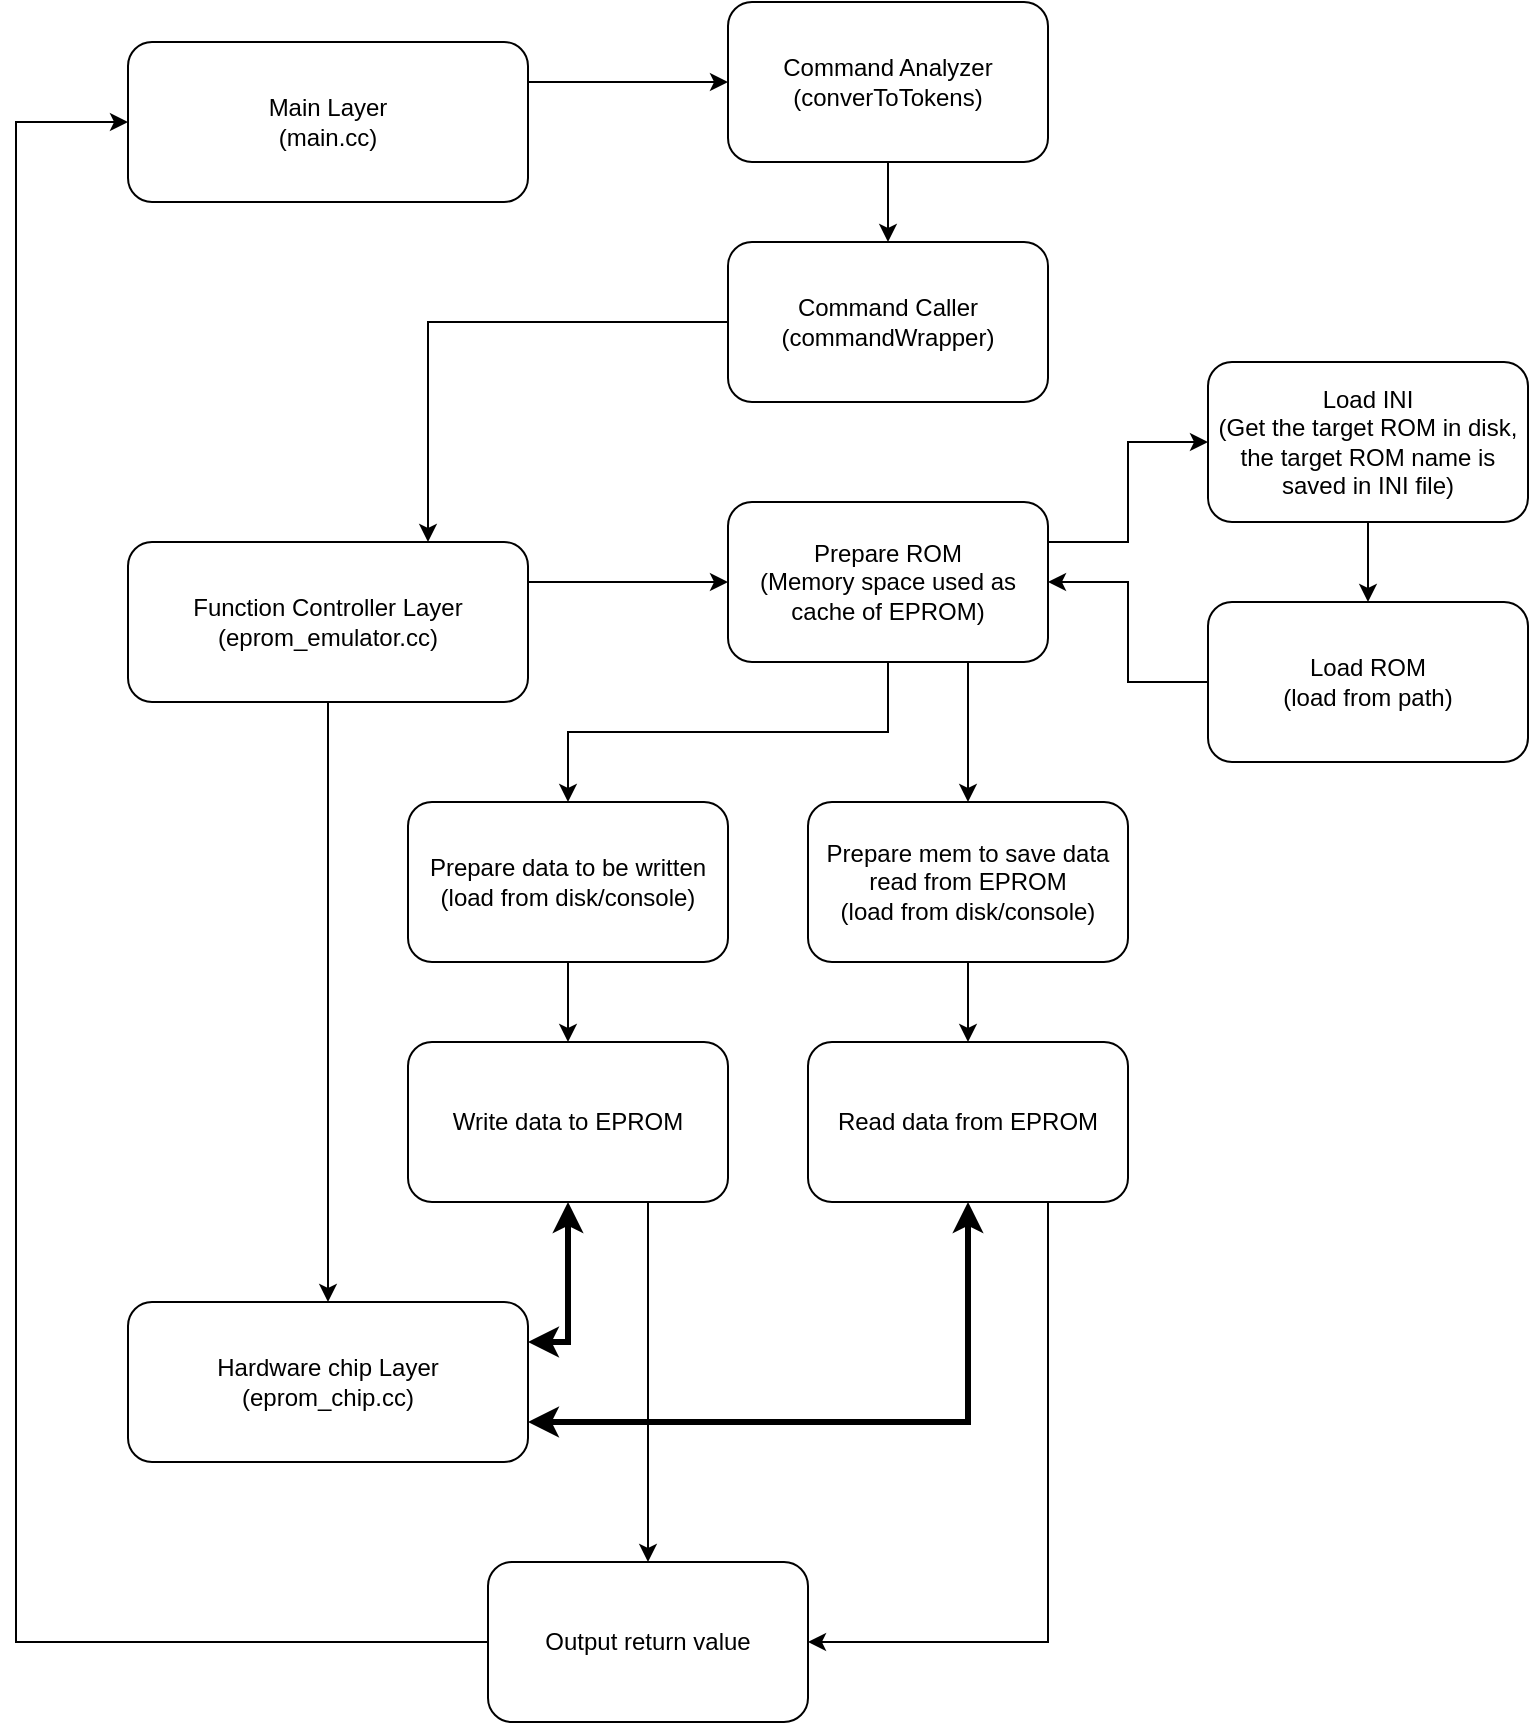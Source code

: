 <mxfile version="14.1.5" type="device"><diagram id="ZDOV2TPDsF0mRq7kVGei" name="Page-1"><mxGraphModel dx="1072" dy="952" grid="0" gridSize="10" guides="1" tooltips="1" connect="1" arrows="1" fold="1" page="1" pageScale="1" pageWidth="827" pageHeight="1169" math="0" shadow="0"><root><mxCell id="0"/><mxCell id="1" parent="0"/><mxCell id="CofY13Fml6t-Z5C0bl8H-8" style="edgeStyle=orthogonalEdgeStyle;rounded=0;orthogonalLoop=1;jettySize=auto;html=1;exitX=1;exitY=0.25;exitDx=0;exitDy=0;entryX=0;entryY=0.5;entryDx=0;entryDy=0;" edge="1" parent="1" source="CofY13Fml6t-Z5C0bl8H-1" target="CofY13Fml6t-Z5C0bl8H-5"><mxGeometry relative="1" as="geometry"/></mxCell><mxCell id="CofY13Fml6t-Z5C0bl8H-1" value="Main Layer&lt;br&gt;(main.cc)" style="rounded=1;whiteSpace=wrap;html=1;" vertex="1" parent="1"><mxGeometry x="100" y="40" width="200" height="80" as="geometry"/></mxCell><mxCell id="CofY13Fml6t-Z5C0bl8H-23" style="edgeStyle=orthogonalEdgeStyle;rounded=0;orthogonalLoop=1;jettySize=auto;html=1;exitX=1;exitY=0.25;exitDx=0;exitDy=0;" edge="1" parent="1" source="CofY13Fml6t-Z5C0bl8H-2" target="CofY13Fml6t-Z5C0bl8H-15"><mxGeometry relative="1" as="geometry"/></mxCell><mxCell id="CofY13Fml6t-Z5C0bl8H-35" style="edgeStyle=orthogonalEdgeStyle;rounded=0;orthogonalLoop=1;jettySize=auto;html=1;exitX=0.5;exitY=1;exitDx=0;exitDy=0;" edge="1" parent="1" source="CofY13Fml6t-Z5C0bl8H-2" target="CofY13Fml6t-Z5C0bl8H-4"><mxGeometry relative="1" as="geometry"/></mxCell><mxCell id="CofY13Fml6t-Z5C0bl8H-2" value="Function Controller Layer&lt;br&gt;(eprom_emulator.cc)" style="rounded=1;whiteSpace=wrap;html=1;" vertex="1" parent="1"><mxGeometry x="100" y="290" width="200" height="80" as="geometry"/></mxCell><mxCell id="CofY13Fml6t-Z5C0bl8H-4" value="Hardware chip Layer&lt;br&gt;(eprom_chip.cc)" style="rounded=1;whiteSpace=wrap;html=1;" vertex="1" parent="1"><mxGeometry x="100" y="670" width="200" height="80" as="geometry"/></mxCell><mxCell id="CofY13Fml6t-Z5C0bl8H-7" style="edgeStyle=orthogonalEdgeStyle;rounded=0;orthogonalLoop=1;jettySize=auto;html=1;exitX=0.5;exitY=1;exitDx=0;exitDy=0;" edge="1" parent="1" source="CofY13Fml6t-Z5C0bl8H-5" target="CofY13Fml6t-Z5C0bl8H-6"><mxGeometry relative="1" as="geometry"/></mxCell><mxCell id="CofY13Fml6t-Z5C0bl8H-5" value="Command Analyzer&lt;br&gt;(converToTokens)" style="rounded=1;whiteSpace=wrap;html=1;" vertex="1" parent="1"><mxGeometry x="400" y="20" width="160" height="80" as="geometry"/></mxCell><mxCell id="CofY13Fml6t-Z5C0bl8H-40" style="edgeStyle=orthogonalEdgeStyle;rounded=0;orthogonalLoop=1;jettySize=auto;html=1;exitX=0;exitY=0.5;exitDx=0;exitDy=0;entryX=0.75;entryY=0;entryDx=0;entryDy=0;startArrow=none;startFill=0;" edge="1" parent="1" source="CofY13Fml6t-Z5C0bl8H-6" target="CofY13Fml6t-Z5C0bl8H-2"><mxGeometry relative="1" as="geometry"/></mxCell><mxCell id="CofY13Fml6t-Z5C0bl8H-6" value="Command Caller&lt;br&gt;(commandWrapper)" style="rounded=1;whiteSpace=wrap;html=1;" vertex="1" parent="1"><mxGeometry x="400" y="140" width="160" height="80" as="geometry"/></mxCell><mxCell id="CofY13Fml6t-Z5C0bl8H-21" style="edgeStyle=orthogonalEdgeStyle;rounded=0;orthogonalLoop=1;jettySize=auto;html=1;exitX=0.5;exitY=1;exitDx=0;exitDy=0;entryX=0.5;entryY=0;entryDx=0;entryDy=0;" edge="1" parent="1" source="CofY13Fml6t-Z5C0bl8H-14" target="CofY13Fml6t-Z5C0bl8H-18"><mxGeometry relative="1" as="geometry"/></mxCell><mxCell id="CofY13Fml6t-Z5C0bl8H-14" value="Load INI&lt;br&gt;(Get the target ROM in disk, the target ROM name is saved in INI file)" style="rounded=1;whiteSpace=wrap;html=1;" vertex="1" parent="1"><mxGeometry x="640" y="200" width="160" height="80" as="geometry"/></mxCell><mxCell id="CofY13Fml6t-Z5C0bl8H-20" style="edgeStyle=orthogonalEdgeStyle;rounded=0;orthogonalLoop=1;jettySize=auto;html=1;exitX=1;exitY=0.25;exitDx=0;exitDy=0;entryX=0;entryY=0.5;entryDx=0;entryDy=0;" edge="1" parent="1" source="CofY13Fml6t-Z5C0bl8H-15" target="CofY13Fml6t-Z5C0bl8H-14"><mxGeometry relative="1" as="geometry"/></mxCell><mxCell id="CofY13Fml6t-Z5C0bl8H-26" style="edgeStyle=orthogonalEdgeStyle;rounded=0;orthogonalLoop=1;jettySize=auto;html=1;exitX=0.5;exitY=1;exitDx=0;exitDy=0;" edge="1" parent="1" source="CofY13Fml6t-Z5C0bl8H-15" target="CofY13Fml6t-Z5C0bl8H-24"><mxGeometry relative="1" as="geometry"/></mxCell><mxCell id="CofY13Fml6t-Z5C0bl8H-27" style="edgeStyle=orthogonalEdgeStyle;rounded=0;orthogonalLoop=1;jettySize=auto;html=1;exitX=0.75;exitY=1;exitDx=0;exitDy=0;" edge="1" parent="1" source="CofY13Fml6t-Z5C0bl8H-15" target="CofY13Fml6t-Z5C0bl8H-25"><mxGeometry relative="1" as="geometry"/></mxCell><mxCell id="CofY13Fml6t-Z5C0bl8H-15" value="Prepare ROM&lt;br&gt;(Memory space used as cache of EPROM)" style="rounded=1;whiteSpace=wrap;html=1;" vertex="1" parent="1"><mxGeometry x="400" y="270" width="160" height="80" as="geometry"/></mxCell><mxCell id="CofY13Fml6t-Z5C0bl8H-22" style="edgeStyle=orthogonalEdgeStyle;rounded=0;orthogonalLoop=1;jettySize=auto;html=1;exitX=0;exitY=0.5;exitDx=0;exitDy=0;entryX=1;entryY=0.5;entryDx=0;entryDy=0;" edge="1" parent="1" source="CofY13Fml6t-Z5C0bl8H-18" target="CofY13Fml6t-Z5C0bl8H-15"><mxGeometry relative="1" as="geometry"/></mxCell><mxCell id="CofY13Fml6t-Z5C0bl8H-18" value="Load ROM&lt;br&gt;(load from path)" style="rounded=1;whiteSpace=wrap;html=1;" vertex="1" parent="1"><mxGeometry x="640" y="320" width="160" height="80" as="geometry"/></mxCell><mxCell id="CofY13Fml6t-Z5C0bl8H-31" style="edgeStyle=orthogonalEdgeStyle;rounded=0;orthogonalLoop=1;jettySize=auto;html=1;exitX=0.5;exitY=1;exitDx=0;exitDy=0;" edge="1" parent="1" source="CofY13Fml6t-Z5C0bl8H-24" target="CofY13Fml6t-Z5C0bl8H-29"><mxGeometry relative="1" as="geometry"/></mxCell><mxCell id="CofY13Fml6t-Z5C0bl8H-24" value="Prepare data to be written&lt;br&gt;(load from disk/console)" style="rounded=1;whiteSpace=wrap;html=1;" vertex="1" parent="1"><mxGeometry x="240" y="420" width="160" height="80" as="geometry"/></mxCell><mxCell id="CofY13Fml6t-Z5C0bl8H-32" style="edgeStyle=orthogonalEdgeStyle;rounded=0;orthogonalLoop=1;jettySize=auto;html=1;exitX=0.5;exitY=1;exitDx=0;exitDy=0;" edge="1" parent="1" source="CofY13Fml6t-Z5C0bl8H-25" target="CofY13Fml6t-Z5C0bl8H-30"><mxGeometry relative="1" as="geometry"/></mxCell><mxCell id="CofY13Fml6t-Z5C0bl8H-25" value="Prepare mem to save data read from EPROM&lt;br&gt;(load from disk/console)" style="rounded=1;whiteSpace=wrap;html=1;" vertex="1" parent="1"><mxGeometry x="440" y="420" width="160" height="80" as="geometry"/></mxCell><mxCell id="CofY13Fml6t-Z5C0bl8H-33" style="edgeStyle=orthogonalEdgeStyle;rounded=0;orthogonalLoop=1;jettySize=auto;html=1;exitX=0.5;exitY=1;exitDx=0;exitDy=0;entryX=1;entryY=0.25;entryDx=0;entryDy=0;startArrow=classic;startFill=1;strokeWidth=3;" edge="1" parent="1" source="CofY13Fml6t-Z5C0bl8H-29" target="CofY13Fml6t-Z5C0bl8H-4"><mxGeometry relative="1" as="geometry"/></mxCell><mxCell id="CofY13Fml6t-Z5C0bl8H-37" style="edgeStyle=orthogonalEdgeStyle;rounded=0;orthogonalLoop=1;jettySize=auto;html=1;exitX=0.75;exitY=1;exitDx=0;exitDy=0;" edge="1" parent="1" source="CofY13Fml6t-Z5C0bl8H-29" target="CofY13Fml6t-Z5C0bl8H-36"><mxGeometry relative="1" as="geometry"/></mxCell><mxCell id="CofY13Fml6t-Z5C0bl8H-29" value="Write data to EPROM" style="rounded=1;whiteSpace=wrap;html=1;" vertex="1" parent="1"><mxGeometry x="240" y="540" width="160" height="80" as="geometry"/></mxCell><mxCell id="CofY13Fml6t-Z5C0bl8H-34" style="edgeStyle=orthogonalEdgeStyle;rounded=0;orthogonalLoop=1;jettySize=auto;html=1;exitX=0.5;exitY=1;exitDx=0;exitDy=0;entryX=1;entryY=0.75;entryDx=0;entryDy=0;startArrow=classic;startFill=1;strokeWidth=3;" edge="1" parent="1" source="CofY13Fml6t-Z5C0bl8H-30" target="CofY13Fml6t-Z5C0bl8H-4"><mxGeometry relative="1" as="geometry"/></mxCell><mxCell id="CofY13Fml6t-Z5C0bl8H-38" style="edgeStyle=orthogonalEdgeStyle;rounded=0;orthogonalLoop=1;jettySize=auto;html=1;exitX=0.75;exitY=1;exitDx=0;exitDy=0;entryX=1;entryY=0.5;entryDx=0;entryDy=0;" edge="1" parent="1" source="CofY13Fml6t-Z5C0bl8H-30" target="CofY13Fml6t-Z5C0bl8H-36"><mxGeometry relative="1" as="geometry"/></mxCell><mxCell id="CofY13Fml6t-Z5C0bl8H-30" value="Read data from EPROM" style="rounded=1;whiteSpace=wrap;html=1;" vertex="1" parent="1"><mxGeometry x="440" y="540" width="160" height="80" as="geometry"/></mxCell><mxCell id="CofY13Fml6t-Z5C0bl8H-41" style="edgeStyle=orthogonalEdgeStyle;rounded=0;orthogonalLoop=1;jettySize=auto;html=1;exitX=0;exitY=0.5;exitDx=0;exitDy=0;entryX=0;entryY=0.5;entryDx=0;entryDy=0;startArrow=none;startFill=0;" edge="1" parent="1" source="CofY13Fml6t-Z5C0bl8H-36" target="CofY13Fml6t-Z5C0bl8H-1"><mxGeometry relative="1" as="geometry"><Array as="points"><mxPoint x="44" y="840"/><mxPoint x="44" y="80"/></Array></mxGeometry></mxCell><mxCell id="CofY13Fml6t-Z5C0bl8H-36" value="Output return value" style="rounded=1;whiteSpace=wrap;html=1;" vertex="1" parent="1"><mxGeometry x="280" y="800" width="160" height="80" as="geometry"/></mxCell></root></mxGraphModel></diagram></mxfile>